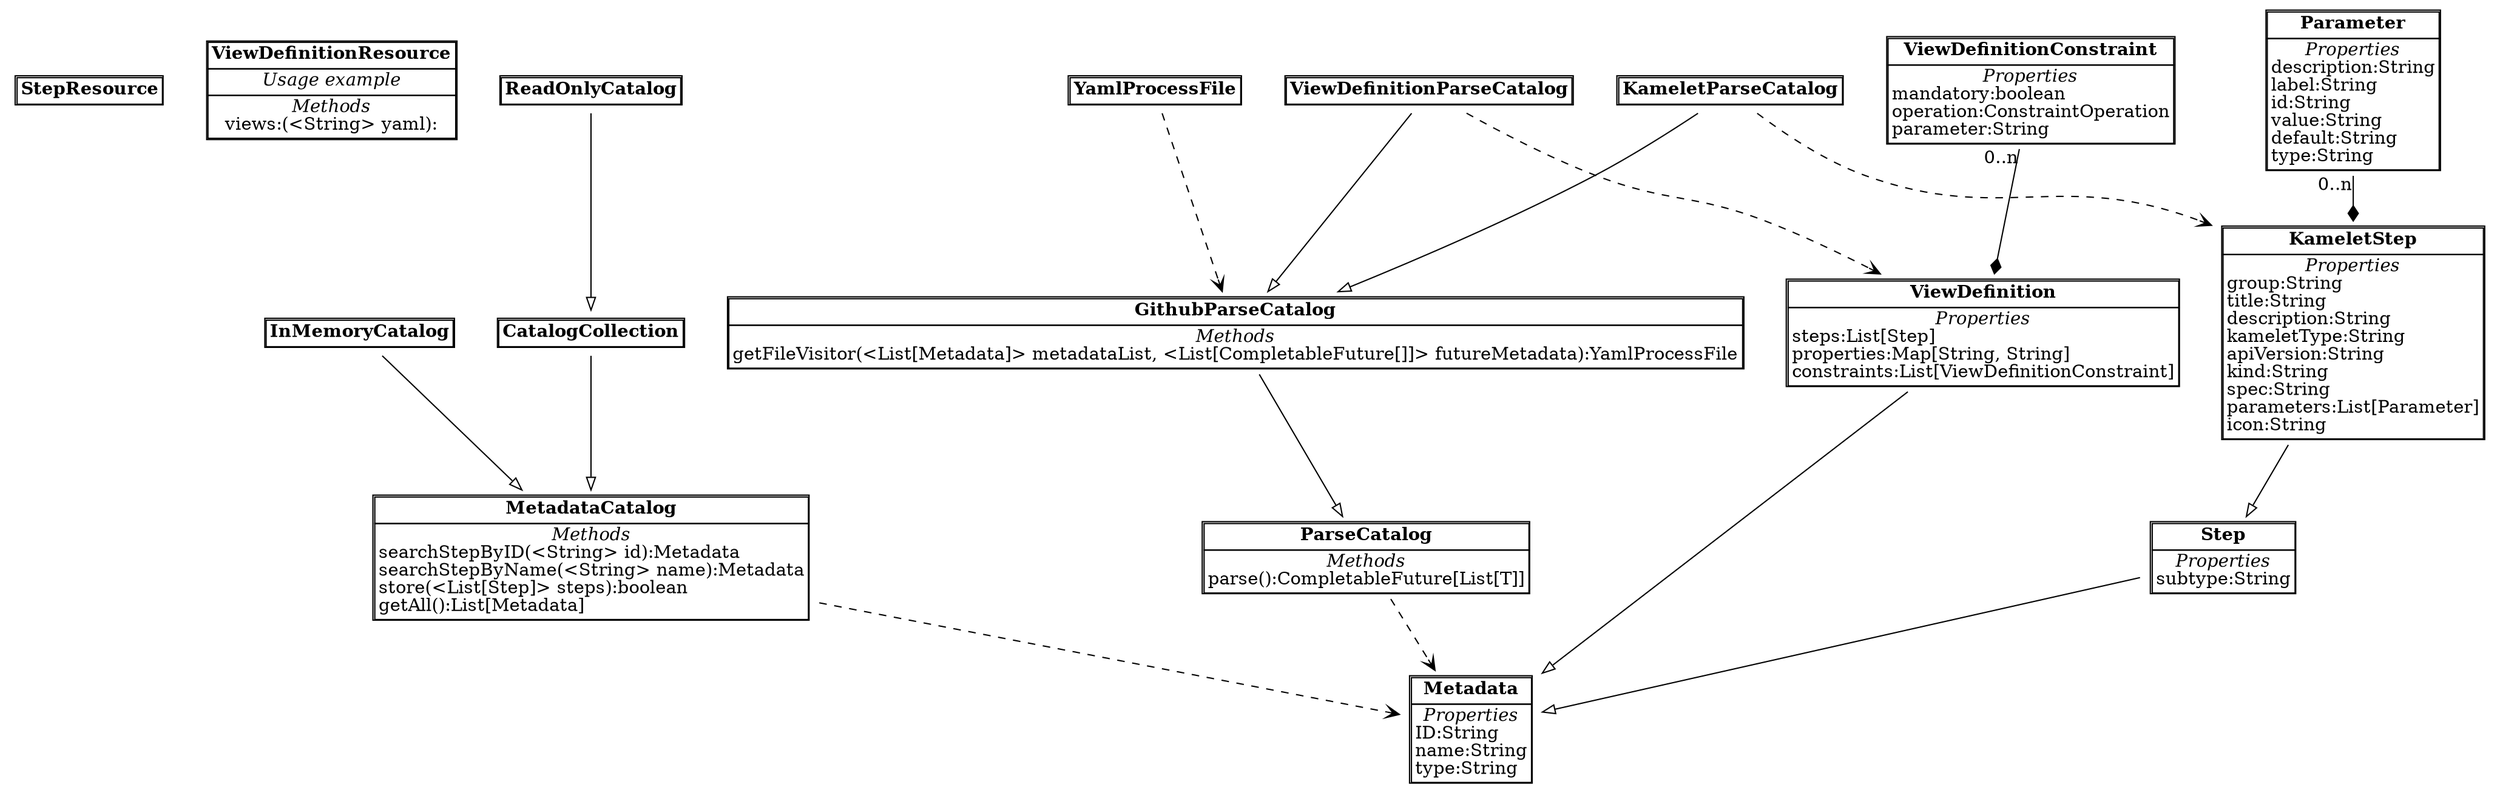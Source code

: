 digraph ClassDiagram {
	node [shape=plaintext]
	edge [arrowhead=empty];

"StepResource" [ label = <<TABLE CELLSPACING="0">
	<TR><TD><B>StepResource</B></TD></TR>
	
</TABLE>>]


"ViewDefinitionResource" [ label = <<TABLE CELLSPACING="0">
	<TR><TD><B>ViewDefinitionResource</B></TD></TR>
	<TR><TD><I>Usage example</I><BR/>

</TD></TR>

<TR><TD><I>Methods</I><BR/>
views:(&lt;String&gt; yaml):
<BR align="left" />

</TD></TR>


</TABLE>>]


"MetadataCatalog" [ label = <<TABLE CELLSPACING="0">
	<TR><TD><B>MetadataCatalog</B></TD></TR>
	<TR><TD><I>Methods</I><BR/>
searchStepByID(&lt;String&gt; id):Metadata
<BR align="left" />
searchStepByName(&lt;String&gt; name):Metadata
<BR align="left" />
store(&lt;List[Step]&gt; steps):boolean
<BR align="left" />
getAll():List[Metadata]
<BR align="left" />

</TD></TR>


</TABLE>>]


		"MetadataCatalog" -> "Metadata" [
		arrowhead=open, style=dashed
		
		
		
		]
"ParseCatalog" [ label = <<TABLE CELLSPACING="0">
	<TR><TD><B>ParseCatalog</B></TD></TR>
	<TR><TD><I>Methods</I><BR/>
parse():CompletableFuture[List[T]]
<BR align="left" />

</TD></TR>


</TABLE>>]


		"ParseCatalog" -> "Metadata" [
		arrowhead=open, style=dashed
		
		
		
		]
"CatalogCollection" [ label = <<TABLE CELLSPACING="0">
	<TR><TD><B>CatalogCollection</B></TD></TR>
	
</TABLE>>]

	"CatalogCollection" -> "MetadataCatalog"

"InMemoryCatalog" [ label = <<TABLE CELLSPACING="0">
	<TR><TD><B>InMemoryCatalog</B></TD></TR>
	
</TABLE>>]

	"InMemoryCatalog" -> "MetadataCatalog"

"ReadOnlyCatalog" [ label = <<TABLE CELLSPACING="0">
	<TR><TD><B>ReadOnlyCatalog</B></TD></TR>
	
</TABLE>>]

	"ReadOnlyCatalog" -> "CatalogCollection"

"GithubParseCatalog" [ label = <<TABLE CELLSPACING="0">
	<TR><TD><B>GithubParseCatalog</B></TD></TR>
	<TR><TD><I>Methods</I><BR/>
getFileVisitor(&lt;List[Metadata]&gt; metadataList, &lt;List[CompletableFuture[]]&gt; futureMetadata):YamlProcessFile
<BR align="left" />

</TD></TR>


</TABLE>>]

	"GithubParseCatalog" -> "ParseCatalog"

"YamlProcessFile" [ label = <<TABLE CELLSPACING="0">
	<TR><TD><B>YamlProcessFile</B></TD></TR>
	
</TABLE>>]


		"YamlProcessFile" -> "GithubParseCatalog" [
		arrowhead=open, style=dashed
		
		
		
		]
"KameletParseCatalog" [ label = <<TABLE CELLSPACING="0">
	<TR><TD><B>KameletParseCatalog</B></TD></TR>
	
</TABLE>>]

	"KameletParseCatalog" -> "GithubParseCatalog"

		"KameletParseCatalog" -> "KameletStep" [
		arrowhead=open, style=dashed
		
		
		
		]
"ViewDefinitionParseCatalog" [ label = <<TABLE CELLSPACING="0">
	<TR><TD><B>ViewDefinitionParseCatalog</B></TD></TR>
	
</TABLE>>]

	"ViewDefinitionParseCatalog" -> "GithubParseCatalog"

		"ViewDefinitionParseCatalog" -> "ViewDefinition" [
		arrowhead=open, style=dashed
		
		
		
		]
"Metadata" [ label = <<TABLE CELLSPACING="0">
	<TR><TD><B>Metadata</B></TD></TR>
	<TR><TD><I>Properties</I><BR/>
ID:String<BR align="left" />name:String<BR align="left" />type:String<BR align="left" />

</TD></TR>


</TABLE>>]


"Parameter" [ label = <<TABLE CELLSPACING="0">
	<TR><TD><B>Parameter</B></TD></TR>
	<TR><TD><I>Properties</I><BR/>
description:String<BR align="left" />label:String<BR align="left" />id:String<BR align="left" />value:String<BR align="left" />default:String<BR align="left" />type:String<BR align="left" />

</TD></TR>


</TABLE>>]


"Step" [ label = <<TABLE CELLSPACING="0">
	<TR><TD><B>Step</B></TD></TR>
	<TR><TD><I>Properties</I><BR/>
subtype:String<BR align="left" />

</TD></TR>


</TABLE>>]

	"Step" -> "Metadata"

"KameletStep" [ label = <<TABLE CELLSPACING="0">
	<TR><TD><B>KameletStep</B></TD></TR>
	<TR><TD><I>Properties</I><BR/>
group:String<BR align="left" />title:String<BR align="left" />description:String<BR align="left" />kameletType:String<BR align="left" />apiVersion:String<BR align="left" />kind:String<BR align="left" />spec:String<BR align="left" />parameters:List[Parameter]<BR align="left" />icon:String<BR align="left" />

</TD></TR>


</TABLE>>]

	"KameletStep" -> "Step"

		"Parameter" -> "KameletStep" [dir=both; arrowhead=diamond; arrowtail=none
		
		, taillabel="0..n"
		
		]
"ViewDefinition" [ label = <<TABLE CELLSPACING="0">
	<TR><TD><B>ViewDefinition</B></TD></TR>
	<TR><TD><I>Properties</I><BR/>
steps:List[Step]<BR align="left" />properties:Map[String, String]<BR align="left" />constraints:List[ViewDefinitionConstraint]<BR align="left" />

</TD></TR>


</TABLE>>]

	"ViewDefinition" -> "Metadata"

		"ViewDefinitionConstraint" -> "ViewDefinition" [dir=both; arrowhead=diamond; arrowtail=none
		
		, taillabel="0..n"
		
		]
"ViewDefinitionConstraint" [ label = <<TABLE CELLSPACING="0">
	<TR><TD><B>ViewDefinitionConstraint</B></TD></TR>
	<TR><TD><I>Properties</I><BR/>
mandatory:boolean<BR align="left" />operation:ConstraintOperation<BR align="left" />parameter:String<BR align="left" />

</TD></TR>


</TABLE>>]




}
